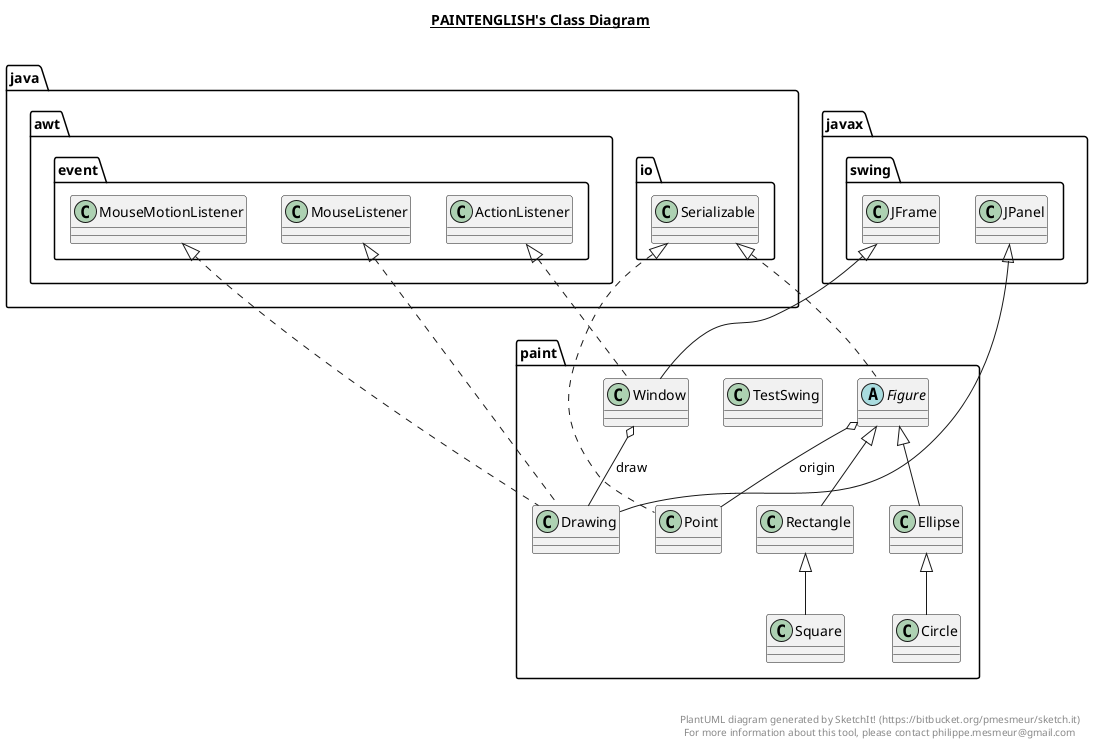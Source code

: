 @startuml

title __PAINTENGLISH's Class Diagram__\n

  namespace paint {
    class paint.Circle {
    }
  }
  

  namespace paint {
    class paint.Drawing {
    }
  }
  

  namespace paint {
    class paint.Ellipse {
    }
  }
  

  namespace paint {
    abstract class paint.Figure {
    }
  }
  

  namespace paint {
    class paint.Point {
    }
  }
  

  namespace paint {
    class paint.Rectangle {
    }
  }
  

  namespace paint {
    class paint.Square {
    }
  }
  

  namespace paint {
    class paint.TestSwing {
    }
  }
  

  namespace paint {
    class paint.Window {
    }
  }
  

  paint.Circle -up-|> paint.Ellipse
  paint.Drawing .up.|> java.awt.event.MouseListener
  paint.Drawing .up.|> java.awt.event.MouseMotionListener
  paint.Drawing -up-|> javax.swing.JPanel
  paint.Ellipse -up-|> paint.Figure
  paint.Figure .up.|> java.io.Serializable
  paint.Figure o-- paint.Point : origin
  paint.Point .up.|> java.io.Serializable
  paint.Rectangle -up-|> paint.Figure
  paint.Square -up-|> paint.Rectangle
  paint.Window .up.|> java.awt.event.ActionListener
  paint.Window -up-|> javax.swing.JFrame
  paint.Window o-- paint.Drawing : draw


right footer


PlantUML diagram generated by SketchIt! (https://bitbucket.org/pmesmeur/sketch.it)
For more information about this tool, please contact philippe.mesmeur@gmail.com
endfooter

@enduml
